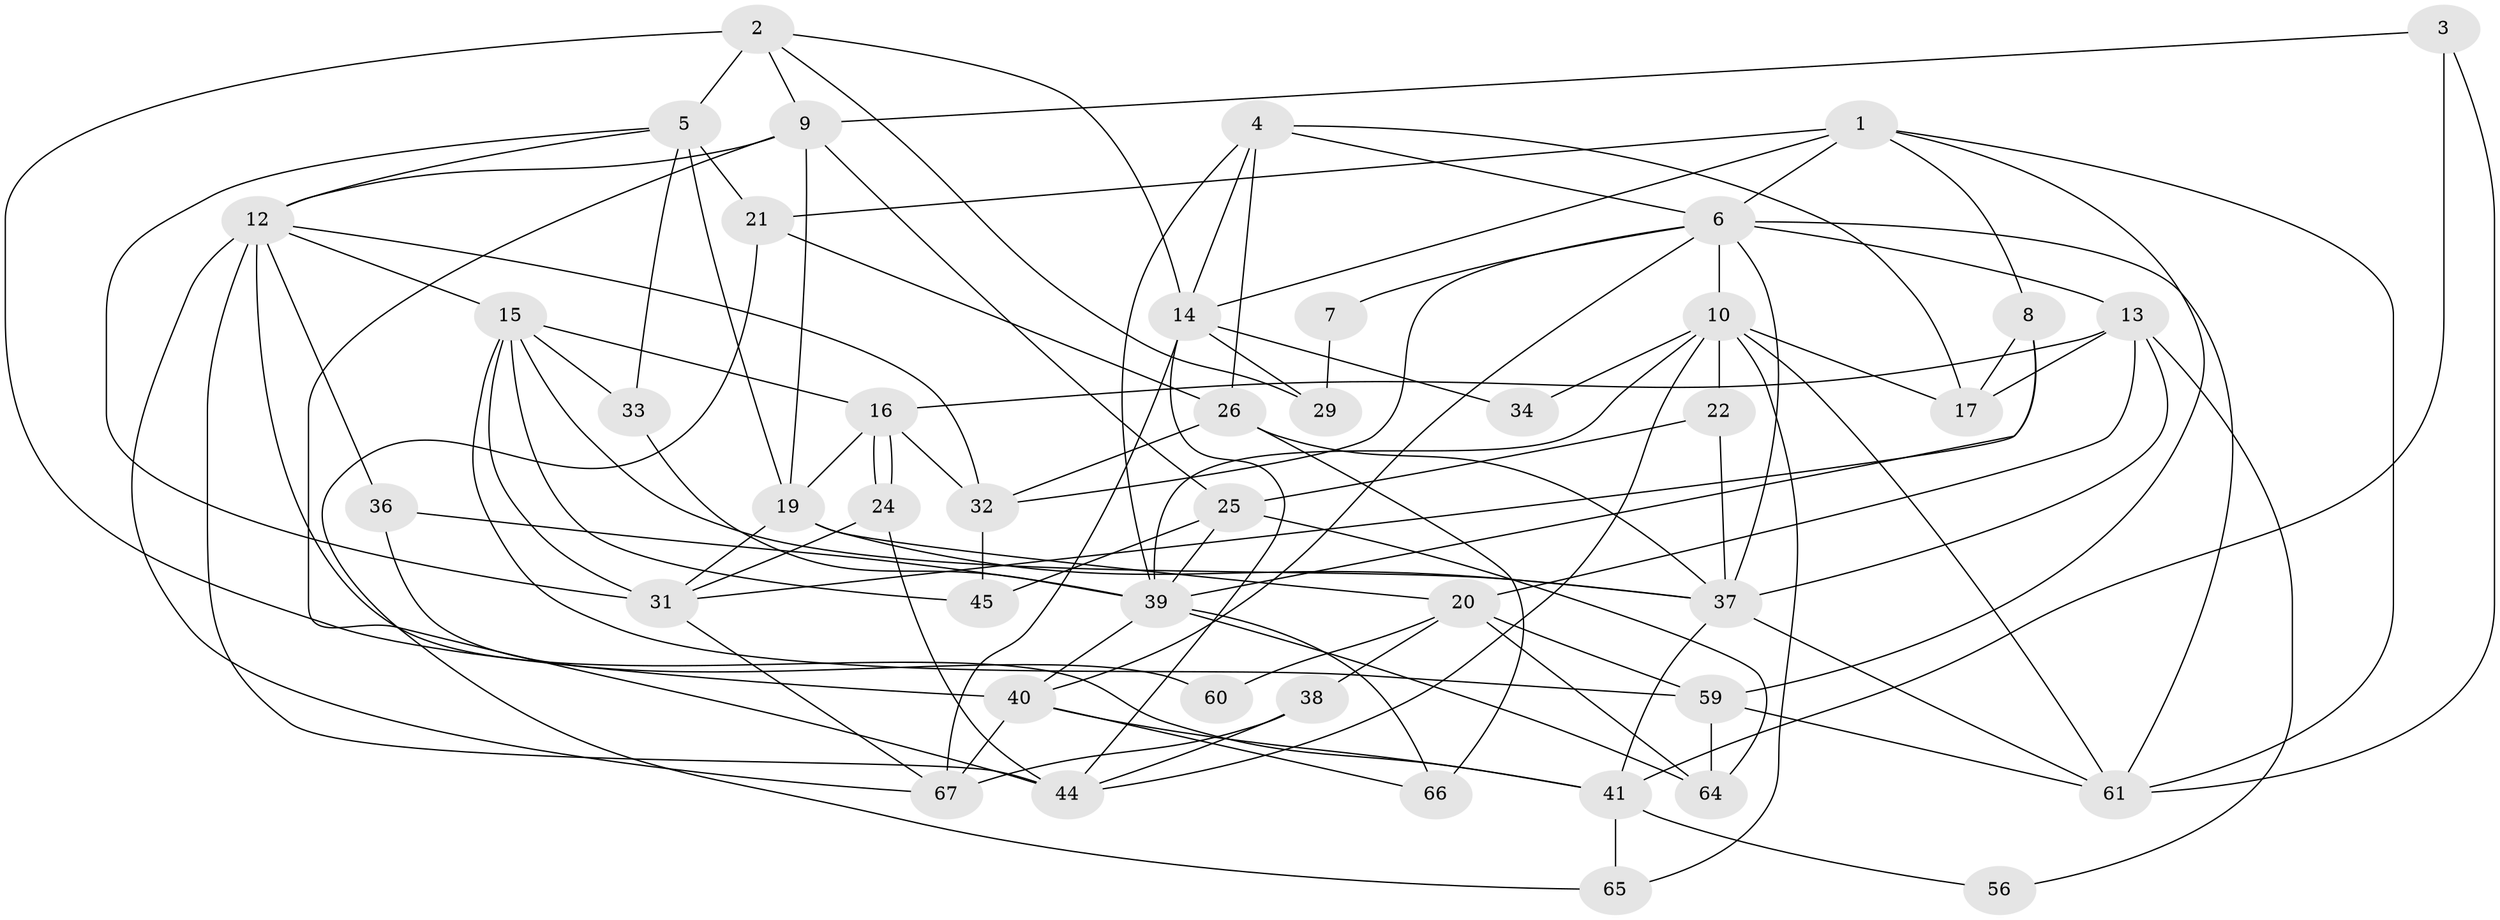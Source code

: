 // original degree distribution, {3: 0.27941176470588236, 5: 0.22058823529411764, 7: 0.029411764705882353, 6: 0.10294117647058823, 2: 0.14705882352941177, 4: 0.20588235294117646, 8: 0.014705882352941176}
// Generated by graph-tools (version 1.1) at 2025/11/02/27/25 16:11:21]
// undirected, 44 vertices, 109 edges
graph export_dot {
graph [start="1"]
  node [color=gray90,style=filled];
  1 [super="+11"];
  2 [super="+55"];
  3;
  4;
  5 [super="+35"];
  6 [super="+43"];
  7;
  8 [super="+48"];
  9 [super="+23"];
  10 [super="+49"];
  12 [super="+52"];
  13 [super="+18"];
  14 [super="+54"];
  15 [super="+30"];
  16 [super="+27"];
  17;
  19 [super="+28"];
  20 [super="+58"];
  21 [super="+63"];
  22;
  24;
  25 [super="+46"];
  26 [super="+68"];
  29;
  31 [super="+53"];
  32;
  33;
  34;
  36;
  37 [super="+47"];
  38 [super="+51"];
  39 [super="+42"];
  40 [super="+57"];
  41 [super="+50"];
  44;
  45;
  56;
  59;
  60;
  61 [super="+62"];
  64;
  65;
  66;
  67;
  1 -- 61;
  1 -- 8;
  1 -- 21;
  1 -- 6;
  1 -- 59;
  1 -- 14;
  2 -- 9;
  2 -- 14;
  2 -- 5 [weight=2];
  2 -- 40;
  2 -- 29;
  3 -- 61;
  3 -- 41;
  3 -- 9;
  4 -- 17;
  4 -- 6;
  4 -- 26;
  4 -- 39;
  4 -- 14;
  5 -- 21;
  5 -- 31;
  5 -- 33;
  5 -- 12;
  5 -- 19;
  6 -- 7;
  6 -- 10;
  6 -- 40;
  6 -- 32;
  6 -- 61;
  6 -- 37;
  6 -- 13;
  7 -- 29;
  8 -- 17;
  8 -- 39;
  8 -- 31;
  9 -- 25;
  9 -- 12;
  9 -- 44;
  9 -- 19;
  10 -- 22;
  10 -- 17;
  10 -- 34;
  10 -- 61;
  10 -- 65;
  10 -- 44;
  10 -- 39;
  12 -- 67;
  12 -- 41;
  12 -- 32;
  12 -- 36;
  12 -- 44;
  12 -- 15;
  13 -- 16;
  13 -- 17;
  13 -- 20;
  13 -- 37;
  13 -- 56;
  14 -- 29;
  14 -- 34;
  14 -- 67;
  14 -- 44;
  15 -- 37;
  15 -- 45;
  15 -- 33;
  15 -- 59;
  15 -- 31;
  15 -- 16;
  16 -- 24;
  16 -- 24;
  16 -- 32;
  16 -- 19;
  19 -- 20;
  19 -- 37;
  19 -- 31;
  20 -- 64;
  20 -- 59;
  20 -- 60;
  20 -- 38;
  21 -- 65;
  21 -- 26;
  22 -- 37;
  22 -- 25;
  24 -- 44;
  24 -- 31;
  25 -- 45;
  25 -- 64;
  25 -- 39;
  26 -- 32 [weight=2];
  26 -- 66;
  26 -- 37;
  31 -- 67;
  32 -- 45;
  33 -- 39;
  36 -- 39;
  36 -- 60;
  37 -- 41;
  37 -- 61;
  38 -- 67;
  38 -- 44;
  39 -- 64;
  39 -- 66;
  39 -- 40;
  40 -- 66;
  40 -- 41;
  40 -- 67;
  41 -- 65;
  41 -- 56;
  59 -- 64;
  59 -- 61;
}
